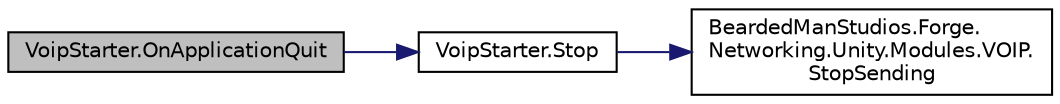 digraph "VoipStarter.OnApplicationQuit"
{
 // LATEX_PDF_SIZE
  edge [fontname="Helvetica",fontsize="10",labelfontname="Helvetica",labelfontsize="10"];
  node [fontname="Helvetica",fontsize="10",shape=record];
  rankdir="LR";
  Node0 [label="VoipStarter.OnApplicationQuit",height=0.2,width=0.4,color="black", fillcolor="grey75", style="filled", fontcolor="black",tooltip=" "];
  Node0 -> Node1 [color="midnightblue",fontsize="10",style="solid",fontname="Helvetica"];
  Node1 [label="VoipStarter.Stop",height=0.2,width=0.4,color="black", fillcolor="white", style="filled",URL="$class_voip_starter.html#a1ec812760bb951d71131678ca4591401",tooltip=" "];
  Node1 -> Node2 [color="midnightblue",fontsize="10",style="solid",fontname="Helvetica"];
  Node2 [label="BeardedManStudios.Forge.\lNetworking.Unity.Modules.VOIP.\lStopSending",height=0.2,width=0.4,color="black", fillcolor="white", style="filled",URL="$class_bearded_man_studios_1_1_forge_1_1_networking_1_1_unity_1_1_modules_1_1_v_o_i_p.html#a44a8c26d27a2e23f9b36b956fc6d4a4b",tooltip="Stop sending the audio through VOIP"];
}
